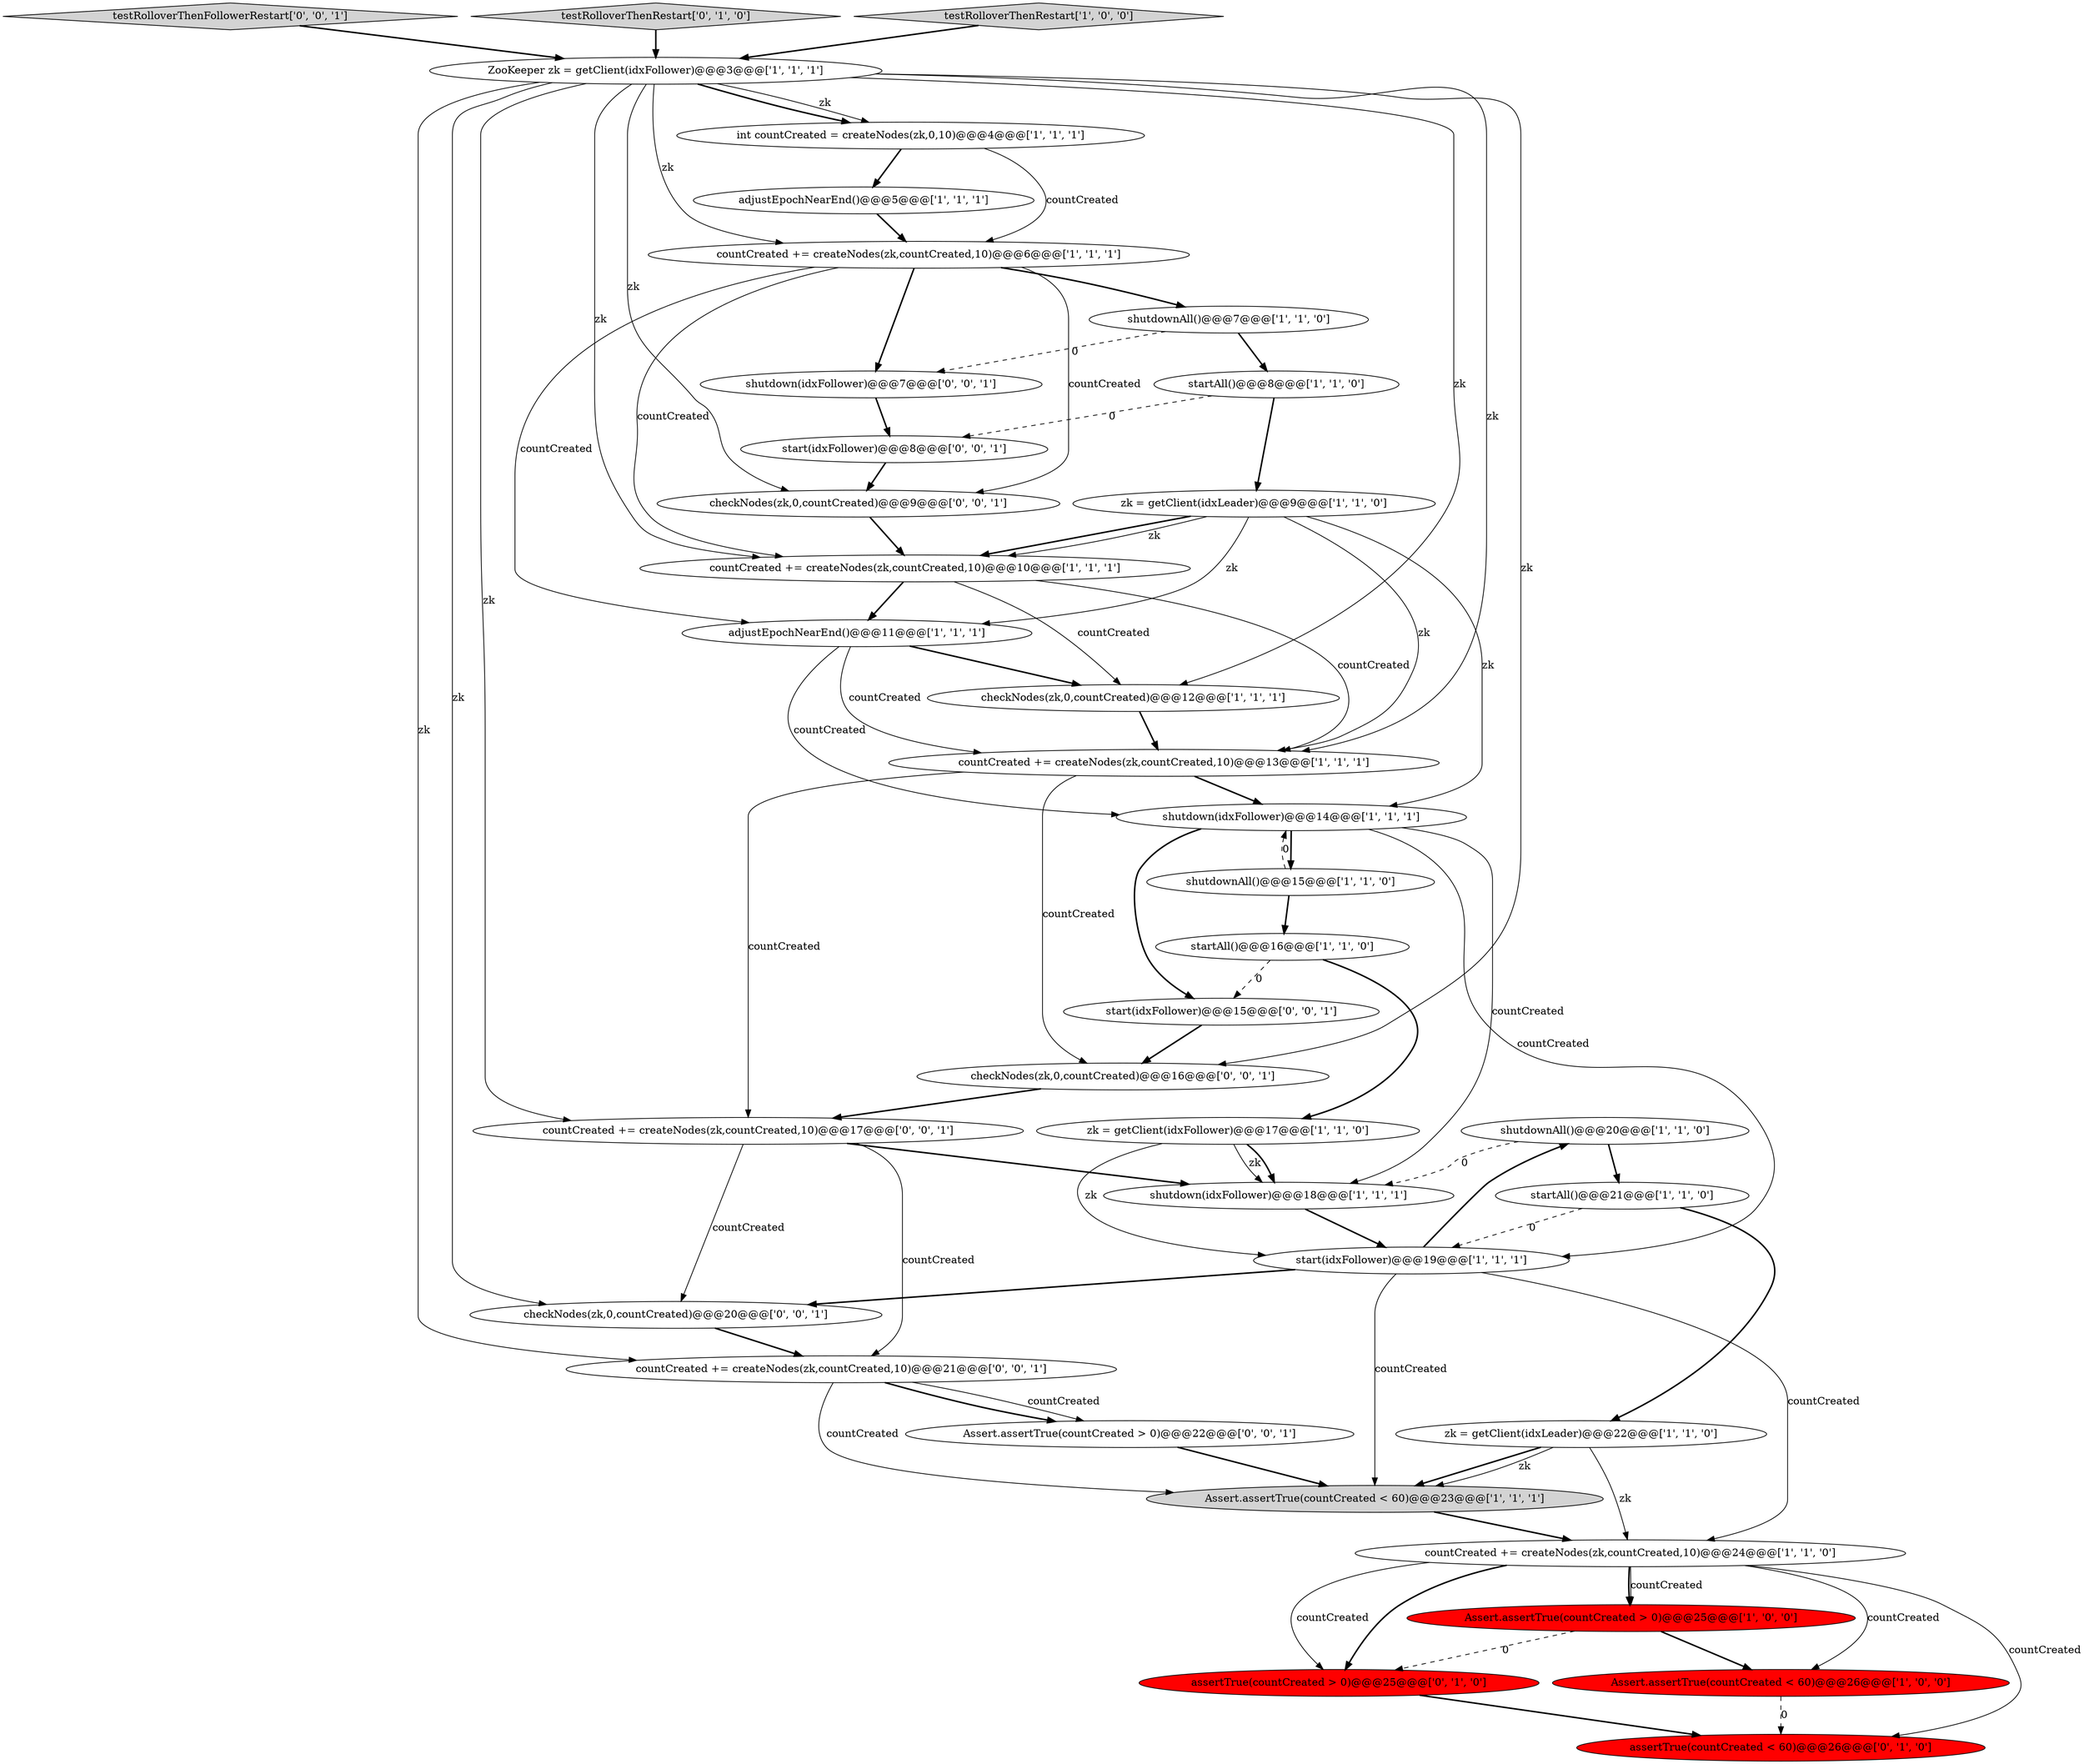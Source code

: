 digraph {
8 [style = filled, label = "shutdownAll()@@@20@@@['1', '1', '0']", fillcolor = white, shape = ellipse image = "AAA0AAABBB1BBB"];
9 [style = filled, label = "int countCreated = createNodes(zk,0,10)@@@4@@@['1', '1', '1']", fillcolor = white, shape = ellipse image = "AAA0AAABBB1BBB"];
7 [style = filled, label = "countCreated += createNodes(zk,countCreated,10)@@@13@@@['1', '1', '1']", fillcolor = white, shape = ellipse image = "AAA0AAABBB1BBB"];
25 [style = filled, label = "assertTrue(countCreated > 0)@@@25@@@['0', '1', '0']", fillcolor = red, shape = ellipse image = "AAA1AAABBB2BBB"];
21 [style = filled, label = "ZooKeeper zk = getClient(idxFollower)@@@3@@@['1', '1', '1']", fillcolor = white, shape = ellipse image = "AAA0AAABBB1BBB"];
29 [style = filled, label = "countCreated += createNodes(zk,countCreated,10)@@@21@@@['0', '0', '1']", fillcolor = white, shape = ellipse image = "AAA0AAABBB3BBB"];
11 [style = filled, label = "adjustEpochNearEnd()@@@11@@@['1', '1', '1']", fillcolor = white, shape = ellipse image = "AAA0AAABBB1BBB"];
17 [style = filled, label = "adjustEpochNearEnd()@@@5@@@['1', '1', '1']", fillcolor = white, shape = ellipse image = "AAA0AAABBB1BBB"];
5 [style = filled, label = "shutdownAll()@@@15@@@['1', '1', '0']", fillcolor = white, shape = ellipse image = "AAA0AAABBB1BBB"];
31 [style = filled, label = "testRolloverThenFollowerRestart['0', '0', '1']", fillcolor = lightgray, shape = diamond image = "AAA0AAABBB3BBB"];
26 [style = filled, label = "assertTrue(countCreated < 60)@@@26@@@['0', '1', '0']", fillcolor = red, shape = ellipse image = "AAA1AAABBB2BBB"];
36 [style = filled, label = "shutdown(idxFollower)@@@7@@@['0', '0', '1']", fillcolor = white, shape = ellipse image = "AAA0AAABBB3BBB"];
3 [style = filled, label = "Assert.assertTrue(countCreated > 0)@@@25@@@['1', '0', '0']", fillcolor = red, shape = ellipse image = "AAA1AAABBB1BBB"];
18 [style = filled, label = "countCreated += createNodes(zk,countCreated,10)@@@24@@@['1', '1', '0']", fillcolor = white, shape = ellipse image = "AAA0AAABBB1BBB"];
0 [style = filled, label = "zk = getClient(idxFollower)@@@17@@@['1', '1', '0']", fillcolor = white, shape = ellipse image = "AAA0AAABBB1BBB"];
27 [style = filled, label = "testRolloverThenRestart['0', '1', '0']", fillcolor = lightgray, shape = diamond image = "AAA0AAABBB2BBB"];
22 [style = filled, label = "zk = getClient(idxLeader)@@@9@@@['1', '1', '0']", fillcolor = white, shape = ellipse image = "AAA0AAABBB1BBB"];
15 [style = filled, label = "startAll()@@@16@@@['1', '1', '0']", fillcolor = white, shape = ellipse image = "AAA0AAABBB1BBB"];
33 [style = filled, label = "start(idxFollower)@@@15@@@['0', '0', '1']", fillcolor = white, shape = ellipse image = "AAA0AAABBB3BBB"];
10 [style = filled, label = "zk = getClient(idxLeader)@@@22@@@['1', '1', '0']", fillcolor = white, shape = ellipse image = "AAA0AAABBB1BBB"];
34 [style = filled, label = "checkNodes(zk,0,countCreated)@@@20@@@['0', '0', '1']", fillcolor = white, shape = ellipse image = "AAA0AAABBB3BBB"];
4 [style = filled, label = "shutdownAll()@@@7@@@['1', '1', '0']", fillcolor = white, shape = ellipse image = "AAA0AAABBB1BBB"];
35 [style = filled, label = "checkNodes(zk,0,countCreated)@@@9@@@['0', '0', '1']", fillcolor = white, shape = ellipse image = "AAA0AAABBB3BBB"];
37 [style = filled, label = "start(idxFollower)@@@8@@@['0', '0', '1']", fillcolor = white, shape = ellipse image = "AAA0AAABBB3BBB"];
14 [style = filled, label = "shutdown(idxFollower)@@@14@@@['1', '1', '1']", fillcolor = white, shape = ellipse image = "AAA0AAABBB1BBB"];
13 [style = filled, label = "countCreated += createNodes(zk,countCreated,10)@@@10@@@['1', '1', '1']", fillcolor = white, shape = ellipse image = "AAA0AAABBB1BBB"];
32 [style = filled, label = "checkNodes(zk,0,countCreated)@@@16@@@['0', '0', '1']", fillcolor = white, shape = ellipse image = "AAA0AAABBB3BBB"];
2 [style = filled, label = "testRolloverThenRestart['1', '0', '0']", fillcolor = lightgray, shape = diamond image = "AAA0AAABBB1BBB"];
23 [style = filled, label = "startAll()@@@8@@@['1', '1', '0']", fillcolor = white, shape = ellipse image = "AAA0AAABBB1BBB"];
28 [style = filled, label = "Assert.assertTrue(countCreated > 0)@@@22@@@['0', '0', '1']", fillcolor = white, shape = ellipse image = "AAA0AAABBB3BBB"];
20 [style = filled, label = "checkNodes(zk,0,countCreated)@@@12@@@['1', '1', '1']", fillcolor = white, shape = ellipse image = "AAA0AAABBB1BBB"];
1 [style = filled, label = "Assert.assertTrue(countCreated < 60)@@@26@@@['1', '0', '0']", fillcolor = red, shape = ellipse image = "AAA1AAABBB1BBB"];
30 [style = filled, label = "countCreated += createNodes(zk,countCreated,10)@@@17@@@['0', '0', '1']", fillcolor = white, shape = ellipse image = "AAA0AAABBB3BBB"];
16 [style = filled, label = "startAll()@@@21@@@['1', '1', '0']", fillcolor = white, shape = ellipse image = "AAA0AAABBB1BBB"];
24 [style = filled, label = "Assert.assertTrue(countCreated < 60)@@@23@@@['1', '1', '1']", fillcolor = lightgray, shape = ellipse image = "AAA0AAABBB1BBB"];
6 [style = filled, label = "shutdown(idxFollower)@@@18@@@['1', '1', '1']", fillcolor = white, shape = ellipse image = "AAA0AAABBB1BBB"];
12 [style = filled, label = "start(idxFollower)@@@19@@@['1', '1', '1']", fillcolor = white, shape = ellipse image = "AAA0AAABBB1BBB"];
19 [style = filled, label = "countCreated += createNodes(zk,countCreated,10)@@@6@@@['1', '1', '1']", fillcolor = white, shape = ellipse image = "AAA0AAABBB1BBB"];
22->7 [style = solid, label="zk"];
8->16 [style = bold, label=""];
18->3 [style = bold, label=""];
13->20 [style = solid, label="countCreated"];
10->24 [style = bold, label=""];
11->7 [style = solid, label="countCreated"];
18->3 [style = solid, label="countCreated"];
10->24 [style = solid, label="zk"];
5->15 [style = bold, label=""];
19->36 [style = bold, label=""];
31->21 [style = bold, label=""];
30->6 [style = bold, label=""];
14->12 [style = solid, label="countCreated"];
29->24 [style = solid, label="countCreated"];
9->19 [style = solid, label="countCreated"];
7->14 [style = bold, label=""];
23->22 [style = bold, label=""];
4->36 [style = dashed, label="0"];
12->24 [style = solid, label="countCreated"];
15->0 [style = bold, label=""];
15->33 [style = dashed, label="0"];
21->34 [style = solid, label="zk"];
22->13 [style = bold, label=""];
5->14 [style = dashed, label="0"];
30->34 [style = solid, label="countCreated"];
11->14 [style = solid, label="countCreated"];
12->18 [style = solid, label="countCreated"];
9->17 [style = bold, label=""];
7->32 [style = solid, label="countCreated"];
21->30 [style = solid, label="zk"];
21->7 [style = solid, label="zk"];
21->32 [style = solid, label="zk"];
24->18 [style = bold, label=""];
13->11 [style = bold, label=""];
21->9 [style = bold, label=""];
21->13 [style = solid, label="zk"];
2->21 [style = bold, label=""];
25->26 [style = bold, label=""];
18->25 [style = bold, label=""];
22->11 [style = solid, label="zk"];
28->24 [style = bold, label=""];
21->20 [style = solid, label="zk"];
13->7 [style = solid, label="countCreated"];
36->37 [style = bold, label=""];
20->7 [style = bold, label=""];
4->23 [style = bold, label=""];
34->29 [style = bold, label=""];
22->13 [style = solid, label="zk"];
3->1 [style = bold, label=""];
1->26 [style = dashed, label="0"];
32->30 [style = bold, label=""];
18->26 [style = solid, label="countCreated"];
23->37 [style = dashed, label="0"];
18->25 [style = solid, label="countCreated"];
12->8 [style = bold, label=""];
19->35 [style = solid, label="countCreated"];
7->30 [style = solid, label="countCreated"];
33->32 [style = bold, label=""];
21->29 [style = solid, label="zk"];
37->35 [style = bold, label=""];
27->21 [style = bold, label=""];
14->6 [style = solid, label="countCreated"];
0->6 [style = solid, label="zk"];
14->5 [style = bold, label=""];
6->12 [style = bold, label=""];
11->20 [style = bold, label=""];
29->28 [style = solid, label="countCreated"];
8->6 [style = dashed, label="0"];
18->1 [style = solid, label="countCreated"];
21->35 [style = solid, label="zk"];
0->6 [style = bold, label=""];
16->10 [style = bold, label=""];
30->29 [style = solid, label="countCreated"];
21->19 [style = solid, label="zk"];
12->34 [style = bold, label=""];
17->19 [style = bold, label=""];
14->33 [style = bold, label=""];
16->12 [style = dashed, label="0"];
29->28 [style = bold, label=""];
0->12 [style = solid, label="zk"];
21->9 [style = solid, label="zk"];
10->18 [style = solid, label="zk"];
19->13 [style = solid, label="countCreated"];
22->14 [style = solid, label="zk"];
19->4 [style = bold, label=""];
35->13 [style = bold, label=""];
19->11 [style = solid, label="countCreated"];
3->25 [style = dashed, label="0"];
}
